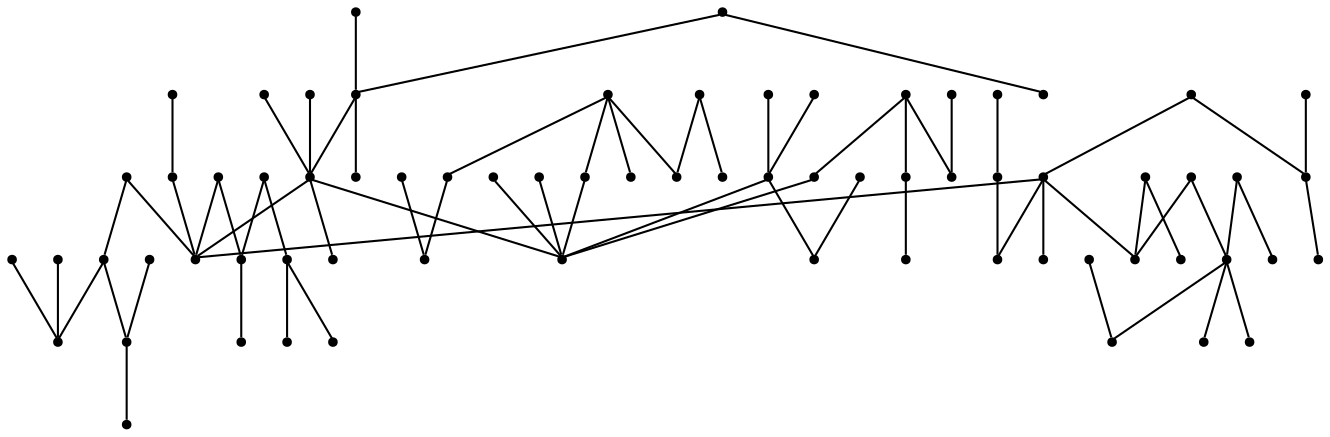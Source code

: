 graph {
  node [shape=point,comment="{\"directed\":false,\"doi\":\"10.1007/978-3-642-36763-2_37\",\"figure\":\"2 (3)\"}"]

  v0 [pos="1444.3985474868814,1442.1633297856486"]
  v1 [pos="1412.921768107693,1431.1239511589627"]
  v2 [pos="1435.1878054717088,1407.445175213814"]
  v3 [pos="1428.4287567369065,1497.3139303506168"]
  v4 [pos="1397.4689872605647,1483.3908044990642"]
  v5 [pos="1416.4451466949238,1317.2761542689448"]
  v6 [pos="1414.6438195512624,1284.566639329725"]
  v7 [pos="1444.177644412468,1330.1907634504555"]
  v8 [pos="1402.7435571554438,1518.5840937845528"]
  v9 [pos="1392.1567518645184,1341.3926747762982"]
  v10 [pos="1358.474122949065,1350.66085394981"]
  v11 [pos="1374.7942283095585,1444.4053399213565"]
  v12 [pos="1362.597986333621,1315.7093288748827"]
  v13 [pos="1330.420577733396,1537.337162397119"]
  v14 [pos="1301.149520642158,1501.8396648046016"]
  v15 [pos="1353.2870998947371,1566.508602461111"]
  v16 [pos="1329.9535764182478,1420.1597343673332"]
  v17 [pos="1285.142064391016,1396.7225954553594"]
  v18 [pos="1326.109150332892,1377.1276125482566"]
  v19 [pos="1310.6855093498425,1329.7532732430227"]
  v20 [pos="1296.2500787791746,1359.283099180429"]
  v21 [pos="1302.4003715761924,1254.3659526817928"]
  v22 [pos="1332.2969813827624,1238.9551057701967"]
  v23 [pos="1255.9043463582436,1451.1564242734985"]
  v24 [pos="1332.2761126591427,1500.531263858651"]
  v25 [pos="1299.4357403390477,1220.9854498546615"]
  v26 [pos="1297.2008781870184,1532.8989259846207"]
  v27 [pos="1279.146123799795,1294.2057949378539"]
  v28 [pos="1252.6520066814394,1334.128938381667"]
  v29 [pos="1270.1020770769505,1615.9668704114017"]
  v30 [pos="1299.1480318993881,1624.7057373048742"]
  v31 [pos="1241.0687198376736,1595.7426137989564"]
  v32 [pos="1288.7905280716502,1452.1065665234205"]
  v33 [pos="1194.2599182620588,1469.4928597699163"]
  v34 [pos="1253.2733602023845,1483.0115615343652"]
  v35 [pos="1234.9977027407476,1357.5202934347233"]
  v36 [pos="1203.9335896463074,1337.1920057206269"]
  v37 [pos="1241.3897673357988,1291.5386308011437"]
  v38 [pos="1239.621779250603,1429.7612454692407"]
  v39 [pos="1235.4271658030434,1249.769380423872"]
  v40 [pos="1232.5876196593022,1217.1722902937718"]
  v41 [pos="1218.3648210225883,1559.4159196504907"]
  v42 [pos="1189.9818299200206,1583.0988924493736"]
  v43 [pos="1246.5059130788086,1565.4543019321518"]
  v44 [pos="1207.319412805289,1514.062683361688"]
  v45 [pos="1163.5043823308977,1601.347575549533"]
  v46 [pos="1184.1651822042884,1438.8752856510641"]
  v47 [pos="1175.971790465576,1493.2465431953497"]
  v48 [pos="1172.1982416915384,1312.0378449218651"]
  v49 [pos="1137.0644729946275,1286.5878695235422"]
  v50 [pos="1171.2975781197079,1355.9450743331931"]
  v51 [pos="1140.733805398881,1365.171539324136"]
  v52 [pos="1144.7534524136538,1217.0972556361016"]
  v53 [pos="1134.1207104811024,1246.9813977705742"]
  v54 [pos="1144.5157525616928,1440.7505162058892"]
  v55 [pos="1114.8943808599363,1310.9709538317036"]
  v56 [pos="1161.6905848523904,1264.4259382598038"]
  v57 [pos="1136.0053852709277,1497.5431039999755"]
  v58 [pos="1098.003057814511,1516.888056166435"]
  v59 [pos="1135.6718674379567,1608.094590225327"]
  v60 [pos="1130.5264545825535,1531.4613128146145"]
  v61 [pos="1106.3299330354007,1484.507676301877"]
  v62 [pos="1101.380482584719,1422.8309681803914"]
  v63 [pos="1074.336016505051,1394.0554313186492"]
  v64 [pos="1064.6081691507957,1434.7370606918607"]
  v65 [pos="1095.2719272349404,1285.796063119043"]
  v66 [pos="1064.2329138705854,1295.001671018701"]
  v67 [pos="1048.1129064850431,1375.5857139218274"]
  v68 [pos="1066.968243644543,1529.806735024294"]
  v69 [pos="1034.4947918400421,1442.863441294927"]

  v0 -- v1 [id="-1",pos="1444.3985474868814,1442.1633297856486 1412.921768107693,1431.1239511589627 1412.921768107693,1431.1239511589627 1412.921768107693,1431.1239511589627"]
  v69 -- v64 [id="-2",pos="1034.4947918400421,1442.863441294927 1064.6081691507957,1434.7370606918607 1064.6081691507957,1434.7370606918607 1064.6081691507957,1434.7370606918607"]
  v68 -- v58 [id="-3",pos="1066.968243644543,1529.806735024294 1098.003057814511,1516.888056166435 1098.003057814511,1516.888056166435 1098.003057814511,1516.888056166435"]
  v63 -- v67 [id="-4",pos="1074.336016505051,1394.0554313186492 1048.1129064850431,1375.5857139218274 1048.1129064850431,1375.5857139218274 1048.1129064850431,1375.5857139218274"]
  v65 -- v49 [id="-5",pos="1095.2719272349404,1285.796063119043 1137.0644729946275,1286.5878695235422 1137.0644729946275,1286.5878695235422 1137.0644729946275,1286.5878695235422"]
  v65 -- v66 [id="-6",pos="1095.2719272349404,1285.796063119043 1064.2329138705854,1295.001671018701 1064.2329138705854,1295.001671018701 1064.2329138705854,1295.001671018701"]
  v62 -- v64 [id="-7",pos="1101.380482584719,1422.8309681803914 1064.6081691507957,1434.7370606918607 1064.6081691507957,1434.7370606918607 1064.6081691507957,1434.7370606918607"]
  v62 -- v54 [id="-8",pos="1101.380482584719,1422.8309681803914 1144.5157525616928,1440.7505162058892 1144.5157525616928,1440.7505162058892 1144.5157525616928,1440.7505162058892"]
  v62 -- v63 [id="-9",pos="1101.380482584719,1422.8309681803914 1074.336016505051,1394.0554313186492 1074.336016505051,1394.0554313186492 1074.336016505051,1394.0554313186492"]
  v61 -- v57 [id="-10",pos="1106.3299330354007,1484.507676301877 1136.0053852709277,1497.5431039999755 1136.0053852709277,1497.5431039999755 1136.0053852709277,1497.5431039999755"]
  v60 -- v57 [id="-11",pos="1130.5264545825535,1531.4613128146145 1136.0053852709277,1497.5431039999755 1136.0053852709277,1497.5431039999755 1136.0053852709277,1497.5431039999755"]
  v59 -- v45 [id="-12",pos="1135.6718674379567,1608.094590225327 1163.5043823308977,1601.347575549533 1163.5043823308977,1601.347575549533 1163.5043823308977,1601.347575549533"]
  v57 -- v58 [id="-13",pos="1136.0053852709277,1497.5431039999755 1098.003057814511,1516.888056166435 1098.003057814511,1516.888056166435 1098.003057814511,1516.888056166435"]
  v57 -- v33 [id="-14",pos="1136.0053852709277,1497.5431039999755 1194.2599182620588,1469.4928597699163 1194.2599182620588,1469.4928597699163 1194.2599182620588,1469.4928597699163"]
  v49 -- v56 [id="-15",pos="1137.0644729946275,1286.5878695235422 1161.6905848523904,1264.4259382598038 1161.6905848523904,1264.4259382598038 1161.6905848523904,1264.4259382598038"]
  v49 -- v55 [id="-16",pos="1137.0644729946275,1286.5878695235422 1114.8943808599363,1310.9709538317036 1114.8943808599363,1310.9709538317036 1114.8943808599363,1310.9709538317036"]
  v49 -- v53 [id="-17",pos="1137.0644729946275,1286.5878695235422 1134.1207104811024,1246.9813977705742 1134.1207104811024,1246.9813977705742 1134.1207104811024,1246.9813977705742"]
  v54 -- v33 [id="-18",pos="1144.5157525616928,1440.7505162058892 1194.2599182620588,1469.4928597699163 1194.2599182620588,1469.4928597699163 1194.2599182620588,1469.4928597699163"]
  v52 -- v53 [id="-19",pos="1144.7534524136538,1217.0972556361016 1134.1207104811024,1246.9813977705742 1134.1207104811024,1246.9813977705742 1134.1207104811024,1246.9813977705742"]
  v50 -- v36 [id="-20",pos="1171.2975781197079,1355.9450743331931 1203.9335896463074,1337.1920057206269 1203.9335896463074,1337.1920057206269 1203.9335896463074,1337.1920057206269"]
  v50 -- v51 [id="-21",pos="1171.2975781197079,1355.9450743331931 1140.733805398881,1365.171539324136 1140.733805398881,1365.171539324136 1140.733805398881,1365.171539324136"]
  v48 -- v36 [id="-22",pos="1172.1982416915384,1312.0378449218651 1203.9335896463074,1337.1920057206269 1203.9335896463074,1337.1920057206269 1203.9335896463074,1337.1920057206269"]
  v48 -- v49 [id="-23",pos="1172.1982416915384,1312.0378449218651 1137.0644729946275,1286.5878695235422 1137.0644729946275,1286.5878695235422 1137.0644729946275,1286.5878695235422"]
  v47 -- v33 [id="-24",pos="1175.971790465576,1493.2465431953497 1194.2599182620588,1469.4928597699163 1194.2599182620588,1469.4928597699163 1194.2599182620588,1469.4928597699163"]
  v46 -- v33 [id="-25",pos="1184.1651822042884,1438.8752856510641 1194.2599182620588,1469.4928597699163 1194.2599182620588,1469.4928597699163 1194.2599182620588,1469.4928597699163"]
  v42 -- v45 [id="-26",pos="1189.9818299200206,1583.0988924493736 1163.5043823308977,1601.347575549533 1163.5043823308977,1601.347575549533 1163.5043823308977,1601.347575549533"]
  v44 -- v33 [id="-27",pos="1207.319412805289,1514.062683361688 1194.2599182620588,1469.4928597699163 1194.2599182620588,1469.4928597699163 1194.2599182620588,1469.4928597699163"]
  v41 -- v44 [id="-28",pos="1218.3648210225883,1559.4159196504907 1207.319412805289,1514.062683361688 1207.319412805289,1514.062683361688 1207.319412805289,1514.062683361688"]
  v41 -- v43 [id="-29",pos="1218.3648210225883,1559.4159196504907 1246.5059130788086,1565.4543019321518 1246.5059130788086,1565.4543019321518 1246.5059130788086,1565.4543019321518"]
  v41 -- v31 [id="-30",pos="1218.3648210225883,1559.4159196504907 1241.0687198376736,1595.7426137989564 1241.0687198376736,1595.7426137989564 1241.0687198376736,1595.7426137989564"]
  v41 -- v42 [id="-31",pos="1218.3648210225883,1559.4159196504907 1189.9818299200206,1583.0988924493736 1189.9818299200206,1583.0988924493736 1189.9818299200206,1583.0988924493736"]
  v40 -- v39 [id="-32",pos="1232.5876196593022,1217.1722902937718 1235.4271658030434,1249.769380423872 1235.4271658030434,1249.769380423872 1235.4271658030434,1249.769380423872"]
  v39 -- v37 [id="-33",pos="1235.4271658030434,1249.769380423872 1241.3897673357988,1291.5386308011437 1241.3897673357988,1291.5386308011437 1241.3897673357988,1291.5386308011437"]
  v38 -- v23 [id="-34",pos="1239.621779250603,1429.7612454692407 1255.9043463582436,1451.1564242734985 1255.9043463582436,1451.1564242734985 1255.9043463582436,1451.1564242734985"]
  v28 -- v37 [id="-35",pos="1252.6520066814394,1334.128938381667 1241.3897673357988,1291.5386308011437 1241.3897673357988,1291.5386308011437 1241.3897673357988,1291.5386308011437"]
  v28 -- v17 [id="-36",pos="1252.6520066814394,1334.128938381667 1285.142064391016,1396.7225954553594 1285.142064391016,1396.7225954553594 1285.142064391016,1396.7225954553594"]
  v28 -- v36 [id="-37",pos="1252.6520066814394,1334.128938381667 1203.9335896463074,1337.1920057206269 1203.9335896463074,1337.1920057206269 1203.9335896463074,1337.1920057206269"]
  v28 -- v35 [id="-38",pos="1252.6520066814394,1334.128938381667 1234.9977027407476,1357.5202934347233 1234.9977027407476,1357.5202934347233 1234.9977027407476,1357.5202934347233"]
  v34 -- v23 [id="-39",pos="1253.2733602023845,1483.0115615343652 1255.9043463582436,1451.1564242734985 1255.9043463582436,1451.1564242734985 1255.9043463582436,1451.1564242734985"]
  v23 -- v33 [id="-40",pos="1255.9043463582436,1451.1564242734985 1194.2599182620588,1469.4928597699163 1194.2599182620588,1469.4928597699163 1194.2599182620588,1469.4928597699163"]
  v23 -- v17 [id="-41",pos="1255.9043463582436,1451.1564242734985 1285.142064391016,1396.7225954553594 1285.142064391016,1396.7225954553594 1285.142064391016,1396.7225954553594"]
  v23 -- v32 [id="-42",pos="1255.9043463582436,1451.1564242734985 1288.7905280716502,1452.1065665234205 1288.7905280716502,1452.1065665234205 1288.7905280716502,1452.1065665234205"]
  v29 -- v31 [id="-43",pos="1270.1020770769505,1615.9668704114017 1241.0687198376736,1595.7426137989564 1241.0687198376736,1595.7426137989564 1241.0687198376736,1595.7426137989564"]
  v29 -- v30 [id="-44",pos="1270.1020770769505,1615.9668704114017 1299.1480318993881,1624.7057373048742 1299.1480318993881,1624.7057373048742 1299.1480318993881,1624.7057373048742"]
  v27 -- v28 [id="-45",pos="1279.146123799795,1294.2057949378539 1252.6520066814394,1334.128938381667 1252.6520066814394,1334.128938381667 1252.6520066814394,1334.128938381667"]
  v27 -- v21 [id="-46",pos="1279.146123799795,1294.2057949378539 1302.4003715761924,1254.3659526817928 1302.4003715761924,1254.3659526817928 1302.4003715761924,1254.3659526817928"]
  v20 -- v17 [id="-47",pos="1296.2500787791746,1359.283099180429 1285.142064391016,1396.7225954553594 1285.142064391016,1396.7225954553594 1285.142064391016,1396.7225954553594"]
  v26 -- v14 [id="-48",pos="1297.2008781870184,1532.8989259846207 1301.149520642158,1501.8396648046016 1301.149520642158,1501.8396648046016 1301.149520642158,1501.8396648046016"]
  v25 -- v21 [id="-49",pos="1299.4357403390477,1220.9854498546615 1302.4003715761924,1254.3659526817928 1302.4003715761924,1254.3659526817928 1302.4003715761924,1254.3659526817928"]
  v14 -- v24 [id="-50",pos="1301.149520642158,1501.8396648046016 1332.2761126591427,1500.531263858651 1332.2761126591427,1500.531263858651 1332.2761126591427,1500.531263858651"]
  v14 -- v23 [id="-51",pos="1301.149520642158,1501.8396648046016 1255.9043463582436,1451.1564242734985 1255.9043463582436,1451.1564242734985 1255.9043463582436,1451.1564242734985"]
  v21 -- v22 [id="-52",pos="1302.4003715761924,1254.3659526817928 1332.2969813827624,1238.9551057701967 1332.2969813827624,1238.9551057701967 1332.2969813827624,1238.9551057701967"]
  v19 -- v20 [id="-53",pos="1310.6855093498425,1329.7532732430227 1296.2500787791746,1359.283099180429 1296.2500787791746,1359.283099180429 1296.2500787791746,1359.283099180429"]
  v18 -- v17 [id="-54",pos="1326.109150332892,1377.1276125482566 1285.142064391016,1396.7225954553594 1285.142064391016,1396.7225954553594 1285.142064391016,1396.7225954553594"]
  v18 -- v10 [id="-55",pos="1326.109150332892,1377.1276125482566 1358.474122949065,1350.66085394981 1358.474122949065,1350.66085394981 1358.474122949065,1350.66085394981"]
  v16 -- v11 [id="-56",pos="1329.9535764182478,1420.1597343673332 1374.7942283095585,1444.4053399213565 1374.7942283095585,1444.4053399213565 1374.7942283095585,1444.4053399213565"]
  v16 -- v17 [id="-57",pos="1329.9535764182478,1420.1597343673332 1285.142064391016,1396.7225954553594 1285.142064391016,1396.7225954553594 1285.142064391016,1396.7225954553594"]
  v13 -- v15 [id="-58",pos="1330.420577733396,1537.337162397119 1353.2870998947371,1566.508602461111 1353.2870998947371,1566.508602461111 1353.2870998947371,1566.508602461111"]
  v13 -- v14 [id="-59",pos="1330.420577733396,1537.337162397119 1301.149520642158,1501.8396648046016 1301.149520642158,1501.8396648046016 1301.149520642158,1501.8396648046016"]
  v10 -- v12 [id="-60",pos="1358.474122949065,1350.66085394981 1362.597986333621,1315.7093288748827 1362.597986333621,1315.7093288748827 1362.597986333621,1315.7093288748827"]
  v11 -- v4 [id="-61",pos="1374.7942283095585,1444.4053399213565 1397.4689872605647,1483.3908044990642 1397.4689872605647,1483.3908044990642 1397.4689872605647,1483.3908044990642"]
  v11 -- v1 [id="-62",pos="1374.7942283095585,1444.4053399213565 1412.921768107693,1431.1239511589627 1412.921768107693,1431.1239511589627 1412.921768107693,1431.1239511589627"]
  v9 -- v10 [id="-63",pos="1392.1567518645184,1341.3926747762982 1358.474122949065,1350.66085394981 1358.474122949065,1350.66085394981 1358.474122949065,1350.66085394981"]
  v9 -- v5 [id="-64",pos="1392.1567518645184,1341.3926747762982 1416.4451466949238,1317.2761542689448 1416.4451466949238,1317.2761542689448 1416.4451466949238,1317.2761542689448"]
  v4 -- v8 [id="-65",pos="1397.4689872605647,1483.3908044990642 1402.7435571554438,1518.5840937845528 1402.7435571554438,1518.5840937845528 1402.7435571554438,1518.5840937845528"]
  v5 -- v7 [id="-66",pos="1416.4451466949238,1317.2761542689448 1444.177644412468,1330.1907634504555 1444.177644412468,1330.1907634504555 1444.177644412468,1330.1907634504555"]
  v5 -- v6 [id="-67",pos="1416.4451466949238,1317.2761542689448 1414.6438195512624,1284.566639329725 1414.6438195512624,1284.566639329725 1414.6438195512624,1284.566639329725"]
  v3 -- v4 [id="-68",pos="1428.4287567369065,1497.3139303506168 1397.4689872605647,1483.3908044990642 1397.4689872605647,1483.3908044990642 1397.4689872605647,1483.3908044990642"]
  v2 -- v1 [id="-69",pos="1435.1878054717088,1407.445175213814 1412.921768107693,1431.1239511589627 1412.921768107693,1431.1239511589627 1412.921768107693,1431.1239511589627"]
}